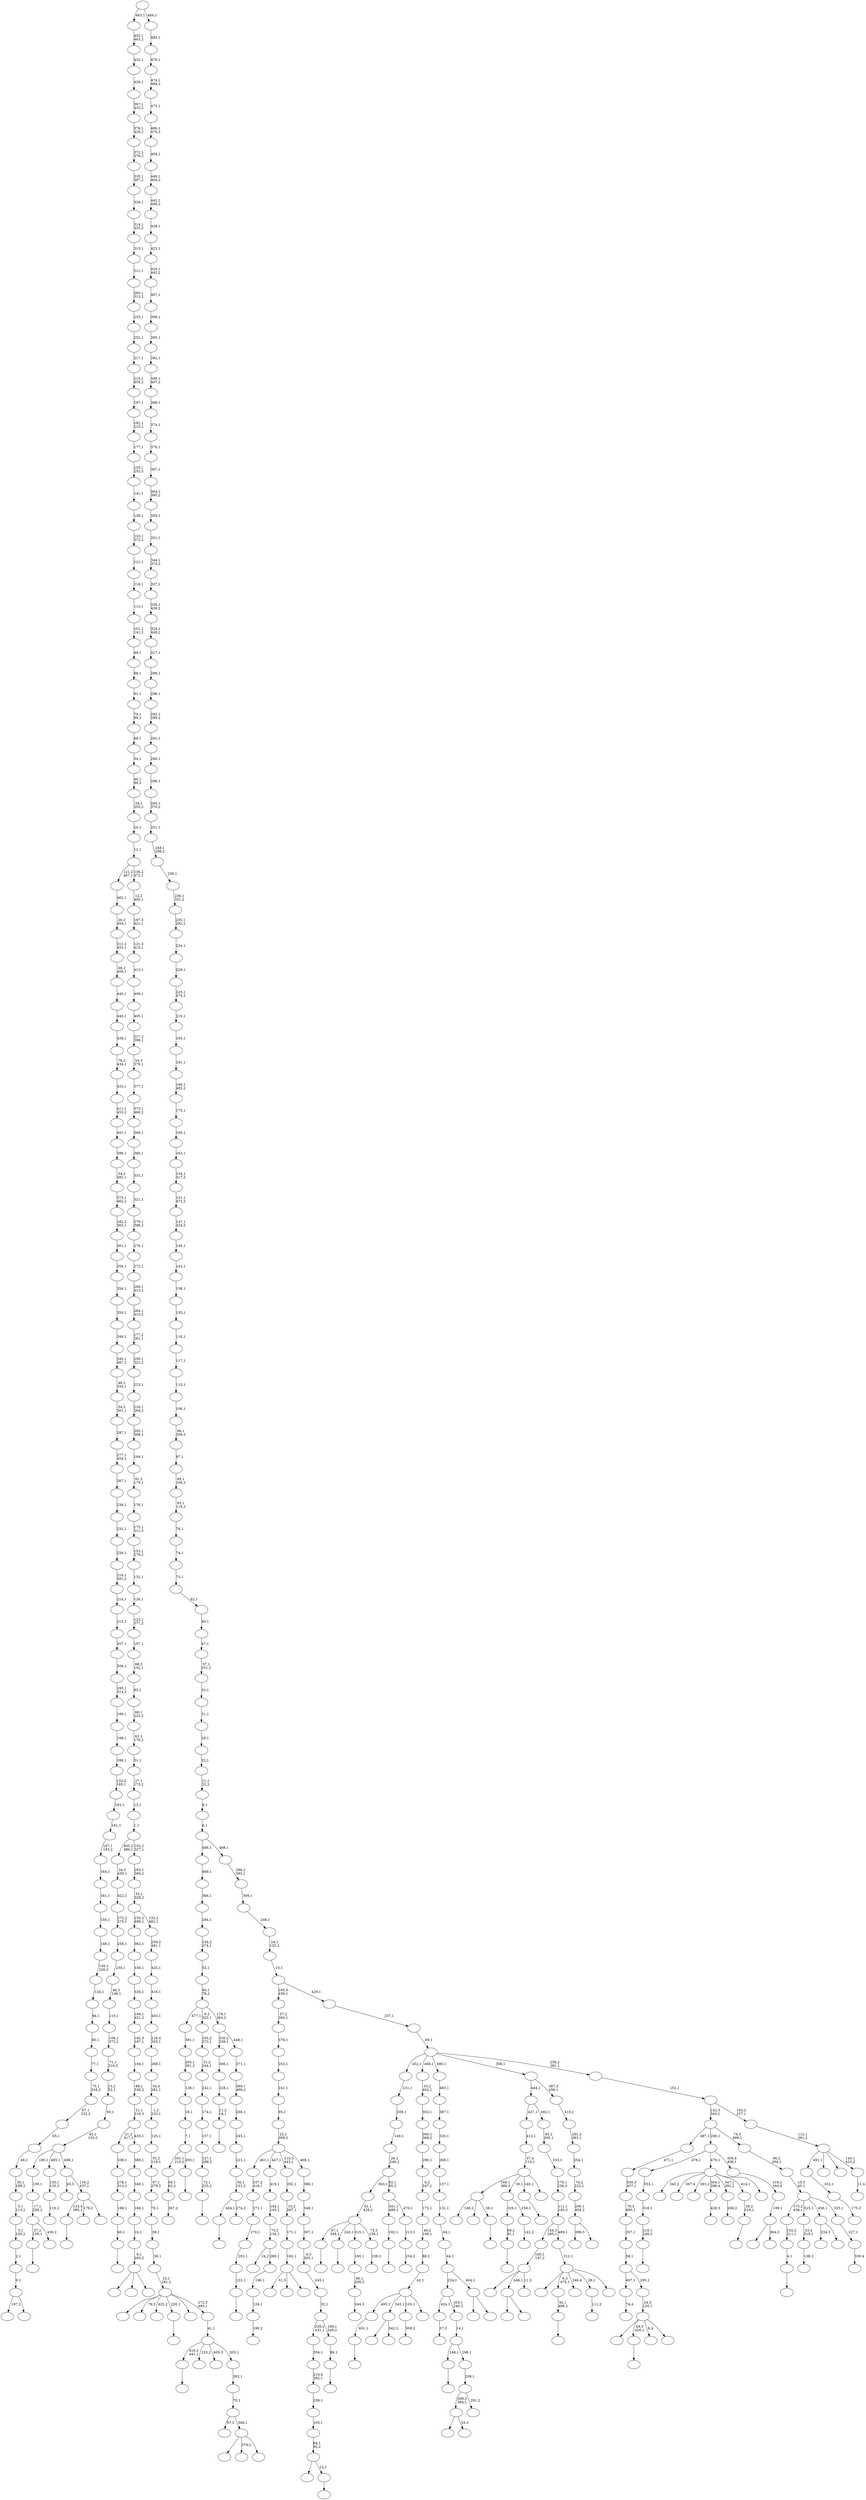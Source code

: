 digraph T {
	600 [label=""]
	599 [label=""]
	598 [label=""]
	597 [label=""]
	596 [label=""]
	595 [label=""]
	594 [label=""]
	593 [label=""]
	592 [label=""]
	591 [label=""]
	590 [label=""]
	589 [label=""]
	588 [label=""]
	587 [label=""]
	586 [label=""]
	585 [label=""]
	584 [label=""]
	583 [label=""]
	582 [label=""]
	581 [label=""]
	580 [label=""]
	579 [label=""]
	578 [label=""]
	577 [label=""]
	576 [label=""]
	575 [label=""]
	574 [label=""]
	573 [label=""]
	572 [label=""]
	571 [label=""]
	570 [label=""]
	569 [label=""]
	568 [label=""]
	567 [label=""]
	566 [label=""]
	565 [label=""]
	564 [label=""]
	563 [label=""]
	562 [label=""]
	561 [label=""]
	560 [label=""]
	559 [label=""]
	558 [label=""]
	557 [label=""]
	556 [label=""]
	555 [label=""]
	554 [label=""]
	553 [label=""]
	552 [label=""]
	551 [label=""]
	550 [label=""]
	549 [label=""]
	548 [label=""]
	547 [label=""]
	546 [label=""]
	545 [label=""]
	544 [label=""]
	543 [label=""]
	542 [label=""]
	541 [label=""]
	540 [label=""]
	539 [label=""]
	538 [label=""]
	537 [label=""]
	536 [label=""]
	535 [label=""]
	534 [label=""]
	533 [label=""]
	532 [label=""]
	531 [label=""]
	530 [label=""]
	529 [label=""]
	528 [label=""]
	527 [label=""]
	526 [label=""]
	525 [label=""]
	524 [label=""]
	523 [label=""]
	522 [label=""]
	521 [label=""]
	520 [label=""]
	519 [label=""]
	518 [label=""]
	517 [label=""]
	516 [label=""]
	515 [label=""]
	514 [label=""]
	513 [label=""]
	512 [label=""]
	511 [label=""]
	510 [label=""]
	509 [label=""]
	508 [label=""]
	507 [label=""]
	506 [label=""]
	505 [label=""]
	504 [label=""]
	503 [label=""]
	502 [label=""]
	501 [label=""]
	500 [label=""]
	499 [label=""]
	498 [label=""]
	497 [label=""]
	496 [label=""]
	495 [label=""]
	494 [label=""]
	493 [label=""]
	492 [label=""]
	491 [label=""]
	490 [label=""]
	489 [label=""]
	488 [label=""]
	487 [label=""]
	486 [label=""]
	485 [label=""]
	484 [label=""]
	483 [label=""]
	482 [label=""]
	481 [label=""]
	480 [label=""]
	479 [label=""]
	478 [label=""]
	477 [label=""]
	476 [label=""]
	475 [label=""]
	474 [label=""]
	473 [label=""]
	472 [label=""]
	471 [label=""]
	470 [label=""]
	469 [label=""]
	468 [label=""]
	467 [label=""]
	466 [label=""]
	465 [label=""]
	464 [label=""]
	463 [label=""]
	462 [label=""]
	461 [label=""]
	460 [label=""]
	459 [label=""]
	458 [label=""]
	457 [label=""]
	456 [label=""]
	455 [label=""]
	454 [label=""]
	453 [label=""]
	452 [label=""]
	451 [label=""]
	450 [label=""]
	449 [label=""]
	448 [label=""]
	447 [label=""]
	446 [label=""]
	445 [label=""]
	444 [label=""]
	443 [label=""]
	442 [label=""]
	441 [label=""]
	440 [label=""]
	439 [label=""]
	438 [label=""]
	437 [label=""]
	436 [label=""]
	435 [label=""]
	434 [label=""]
	433 [label=""]
	432 [label=""]
	431 [label=""]
	430 [label=""]
	429 [label=""]
	428 [label=""]
	427 [label=""]
	426 [label=""]
	425 [label=""]
	424 [label=""]
	423 [label=""]
	422 [label=""]
	421 [label=""]
	420 [label=""]
	419 [label=""]
	418 [label=""]
	417 [label=""]
	416 [label=""]
	415 [label=""]
	414 [label=""]
	413 [label=""]
	412 [label=""]
	411 [label=""]
	410 [label=""]
	409 [label=""]
	408 [label=""]
	407 [label=""]
	406 [label=""]
	405 [label=""]
	404 [label=""]
	403 [label=""]
	402 [label=""]
	401 [label=""]
	400 [label=""]
	399 [label=""]
	398 [label=""]
	397 [label=""]
	396 [label=""]
	395 [label=""]
	394 [label=""]
	393 [label=""]
	392 [label=""]
	391 [label=""]
	390 [label=""]
	389 [label=""]
	388 [label=""]
	387 [label=""]
	386 [label=""]
	385 [label=""]
	384 [label=""]
	383 [label=""]
	382 [label=""]
	381 [label=""]
	380 [label=""]
	379 [label=""]
	378 [label=""]
	377 [label=""]
	376 [label=""]
	375 [label=""]
	374 [label=""]
	373 [label=""]
	372 [label=""]
	371 [label=""]
	370 [label=""]
	369 [label=""]
	368 [label=""]
	367 [label=""]
	366 [label=""]
	365 [label=""]
	364 [label=""]
	363 [label=""]
	362 [label=""]
	361 [label=""]
	360 [label=""]
	359 [label=""]
	358 [label=""]
	357 [label=""]
	356 [label=""]
	355 [label=""]
	354 [label=""]
	353 [label=""]
	352 [label=""]
	351 [label=""]
	350 [label=""]
	349 [label=""]
	348 [label=""]
	347 [label=""]
	346 [label=""]
	345 [label=""]
	344 [label=""]
	343 [label=""]
	342 [label=""]
	341 [label=""]
	340 [label=""]
	339 [label=""]
	338 [label=""]
	337 [label=""]
	336 [label=""]
	335 [label=""]
	334 [label=""]
	333 [label=""]
	332 [label=""]
	331 [label=""]
	330 [label=""]
	329 [label=""]
	328 [label=""]
	327 [label=""]
	326 [label=""]
	325 [label=""]
	324 [label=""]
	323 [label=""]
	322 [label=""]
	321 [label=""]
	320 [label=""]
	319 [label=""]
	318 [label=""]
	317 [label=""]
	316 [label=""]
	315 [label=""]
	314 [label=""]
	313 [label=""]
	312 [label=""]
	311 [label=""]
	310 [label=""]
	309 [label=""]
	308 [label=""]
	307 [label=""]
	306 [label=""]
	305 [label=""]
	304 [label=""]
	303 [label=""]
	302 [label=""]
	301 [label=""]
	300 [label=""]
	299 [label=""]
	298 [label=""]
	297 [label=""]
	296 [label=""]
	295 [label=""]
	294 [label=""]
	293 [label=""]
	292 [label=""]
	291 [label=""]
	290 [label=""]
	289 [label=""]
	288 [label=""]
	287 [label=""]
	286 [label=""]
	285 [label=""]
	284 [label=""]
	283 [label=""]
	282 [label=""]
	281 [label=""]
	280 [label=""]
	279 [label=""]
	278 [label=""]
	277 [label=""]
	276 [label=""]
	275 [label=""]
	274 [label=""]
	273 [label=""]
	272 [label=""]
	271 [label=""]
	270 [label=""]
	269 [label=""]
	268 [label=""]
	267 [label=""]
	266 [label=""]
	265 [label=""]
	264 [label=""]
	263 [label=""]
	262 [label=""]
	261 [label=""]
	260 [label=""]
	259 [label=""]
	258 [label=""]
	257 [label=""]
	256 [label=""]
	255 [label=""]
	254 [label=""]
	253 [label=""]
	252 [label=""]
	251 [label=""]
	250 [label=""]
	249 [label=""]
	248 [label=""]
	247 [label=""]
	246 [label=""]
	245 [label=""]
	244 [label=""]
	243 [label=""]
	242 [label=""]
	241 [label=""]
	240 [label=""]
	239 [label=""]
	238 [label=""]
	237 [label=""]
	236 [label=""]
	235 [label=""]
	234 [label=""]
	233 [label=""]
	232 [label=""]
	231 [label=""]
	230 [label=""]
	229 [label=""]
	228 [label=""]
	227 [label=""]
	226 [label=""]
	225 [label=""]
	224 [label=""]
	223 [label=""]
	222 [label=""]
	221 [label=""]
	220 [label=""]
	219 [label=""]
	218 [label=""]
	217 [label=""]
	216 [label=""]
	215 [label=""]
	214 [label=""]
	213 [label=""]
	212 [label=""]
	211 [label=""]
	210 [label=""]
	209 [label=""]
	208 [label=""]
	207 [label=""]
	206 [label=""]
	205 [label=""]
	204 [label=""]
	203 [label=""]
	202 [label=""]
	201 [label=""]
	200 [label=""]
	199 [label=""]
	198 [label=""]
	197 [label=""]
	196 [label=""]
	195 [label=""]
	194 [label=""]
	193 [label=""]
	192 [label=""]
	191 [label=""]
	190 [label=""]
	189 [label=""]
	188 [label=""]
	187 [label=""]
	186 [label=""]
	185 [label=""]
	184 [label=""]
	183 [label=""]
	182 [label=""]
	181 [label=""]
	180 [label=""]
	179 [label=""]
	178 [label=""]
	177 [label=""]
	176 [label=""]
	175 [label=""]
	174 [label=""]
	173 [label=""]
	172 [label=""]
	171 [label=""]
	170 [label=""]
	169 [label=""]
	168 [label=""]
	167 [label=""]
	166 [label=""]
	165 [label=""]
	164 [label=""]
	163 [label=""]
	162 [label=""]
	161 [label=""]
	160 [label=""]
	159 [label=""]
	158 [label=""]
	157 [label=""]
	156 [label=""]
	155 [label=""]
	154 [label=""]
	153 [label=""]
	152 [label=""]
	151 [label=""]
	150 [label=""]
	149 [label=""]
	148 [label=""]
	147 [label=""]
	146 [label=""]
	145 [label=""]
	144 [label=""]
	143 [label=""]
	142 [label=""]
	141 [label=""]
	140 [label=""]
	139 [label=""]
	138 [label=""]
	137 [label=""]
	136 [label=""]
	135 [label=""]
	134 [label=""]
	133 [label=""]
	132 [label=""]
	131 [label=""]
	130 [label=""]
	129 [label=""]
	128 [label=""]
	127 [label=""]
	126 [label=""]
	125 [label=""]
	124 [label=""]
	123 [label=""]
	122 [label=""]
	121 [label=""]
	120 [label=""]
	119 [label=""]
	118 [label=""]
	117 [label=""]
	116 [label=""]
	115 [label=""]
	114 [label=""]
	113 [label=""]
	112 [label=""]
	111 [label=""]
	110 [label=""]
	109 [label=""]
	108 [label=""]
	107 [label=""]
	106 [label=""]
	105 [label=""]
	104 [label=""]
	103 [label=""]
	102 [label=""]
	101 [label=""]
	100 [label=""]
	99 [label=""]
	98 [label=""]
	97 [label=""]
	96 [label=""]
	95 [label=""]
	94 [label=""]
	93 [label=""]
	92 [label=""]
	91 [label=""]
	90 [label=""]
	89 [label=""]
	88 [label=""]
	87 [label=""]
	86 [label=""]
	85 [label=""]
	84 [label=""]
	83 [label=""]
	82 [label=""]
	81 [label=""]
	80 [label=""]
	79 [label=""]
	78 [label=""]
	77 [label=""]
	76 [label=""]
	75 [label=""]
	74 [label=""]
	73 [label=""]
	72 [label=""]
	71 [label=""]
	70 [label=""]
	69 [label=""]
	68 [label=""]
	67 [label=""]
	66 [label=""]
	65 [label=""]
	64 [label=""]
	63 [label=""]
	62 [label=""]
	61 [label=""]
	60 [label=""]
	59 [label=""]
	58 [label=""]
	57 [label=""]
	56 [label=""]
	55 [label=""]
	54 [label=""]
	53 [label=""]
	52 [label=""]
	51 [label=""]
	50 [label=""]
	49 [label=""]
	48 [label=""]
	47 [label=""]
	46 [label=""]
	45 [label=""]
	44 [label=""]
	43 [label=""]
	42 [label=""]
	41 [label=""]
	40 [label=""]
	39 [label=""]
	38 [label=""]
	37 [label=""]
	36 [label=""]
	35 [label=""]
	34 [label=""]
	33 [label=""]
	32 [label=""]
	31 [label=""]
	30 [label=""]
	29 [label=""]
	28 [label=""]
	27 [label=""]
	26 [label=""]
	25 [label=""]
	24 [label=""]
	23 [label=""]
	22 [label=""]
	21 [label=""]
	20 [label=""]
	19 [label=""]
	18 [label=""]
	17 [label=""]
	16 [label=""]
	15 [label=""]
	14 [label=""]
	13 [label=""]
	12 [label=""]
	11 [label=""]
	10 [label=""]
	9 [label=""]
	8 [label=""]
	7 [label=""]
	6 [label=""]
	5 [label=""]
	4 [label=""]
	3 [label=""]
	2 [label=""]
	1 [label=""]
	0 [label=""]
	599 -> 600 [label=""]
	596 -> 597 [label=""]
	594 -> 595 [label=""]
	592 -> 593 [label=""]
	591 -> 592 [label="60,1"]
	590 -> 591 [label="198,1"]
	589 -> 590 [label="278,1\n314,3"]
	588 -> 589 [label="338,1"]
	584 -> 599 [label="27,2\n156,1"]
	584 -> 585 [label="430,2"]
	583 -> 584 [label="17,1\n256,2"]
	582 -> 583 [label="159,1"]
	580 -> 581 [label="110,2"]
	579 -> 580 [label="130,1\n133,3"]
	576 -> 577 [label=""]
	575 -> 576 [label="192,1"]
	567 -> 568 [label="344,3"]
	566 -> 567 [label="90,1\n209,2"]
	565 -> 566 [label="160,1"]
	563 -> 564 [label=""]
	562 -> 563 [label="4,1"]
	561 -> 562 [label="152,2\n211,1"]
	559 -> 560 [label="367,2"]
	558 -> 559 [label="59,1\n62,2"]
	556 -> 557 [label=""]
	555 -> 558 [label="201,1\n210,2"]
	555 -> 556 [label="293,1"]
	554 -> 555 [label="7,1"]
	553 -> 554 [label="18,1"]
	552 -> 553 [label="128,1"]
	551 -> 552 [label="263,1\n391,2"]
	550 -> 551 [label="391,1"]
	548 -> 549 [label=""]
	547 -> 548 [label="69,2\n81,1"]
	545 -> 546 [label=""]
	542 -> 543 [label="37,3"]
	539 -> 540 [label=""]
	538 -> 539 [label="218,1\n249,2"]
	537 -> 538 [label="318,1"]
	536 -> 537 [label="353,1"]
	532 -> 533 [label=""]
	530 -> 586 [label="197,2"]
	530 -> 531 [label=""]
	529 -> 530 [label="0,1"]
	528 -> 529 [label="2,1"]
	527 -> 528 [label="3,1\n150,2"]
	526 -> 527 [label="5,1\n113,2"]
	525 -> 526 [label="35,1\n189,2"]
	524 -> 525 [label="48,1"]
	523 -> 524 [label="65,1"]
	522 -> 523 [label="67,1\n232,2"]
	521 -> 522 [label="75,1\n334,2"]
	520 -> 521 [label="77,1"]
	519 -> 520 [label="80,1"]
	518 -> 519 [label="94,1"]
	517 -> 518 [label="124,1"]
	516 -> 517 [label="139,1\n226,2"]
	515 -> 516 [label="148,1"]
	514 -> 515 [label="150,1"]
	513 -> 514 [label="161,1"]
	512 -> 513 [label="164,1"]
	511 -> 512 [label="167,1\n183,2"]
	510 -> 511 [label="181,1"]
	509 -> 510 [label="183,1"]
	508 -> 509 [label="133,2\n185,1"]
	507 -> 508 [label="186,1"]
	506 -> 507 [label="188,1"]
	505 -> 506 [label="189,1"]
	504 -> 505 [label="195,1\n314,2"]
	503 -> 504 [label="204,1"]
	502 -> 503 [label="207,1"]
	501 -> 502 [label="212,1"]
	500 -> 501 [label="214,1"]
	499 -> 500 [label="219,1\n401,2"]
	498 -> 499 [label="226,1"]
	497 -> 498 [label="232,1"]
	496 -> 497 [label="238,1"]
	495 -> 496 [label="267,1"]
	494 -> 495 [label="277,1\n454,2"]
	493 -> 494 [label="287,1"]
	492 -> 493 [label="54,2\n301,1"]
	491 -> 492 [label="46,2\n334,1"]
	490 -> 491 [label="345,1\n467,2"]
	489 -> 490 [label="349,1"]
	488 -> 489 [label="350,1"]
	487 -> 488 [label="356,1"]
	486 -> 487 [label="358,1"]
	485 -> 486 [label="361,1"]
	484 -> 485 [label="182,2\n365,1"]
	483 -> 484 [label="375,1\n462,2"]
	482 -> 483 [label="34,2\n382,1"]
	481 -> 482 [label="396,1"]
	480 -> 481 [label="401,1"]
	479 -> 480 [label="411,1\n453,2"]
	478 -> 479 [label="433,1"]
	477 -> 478 [label="79,2\n434,1"]
	476 -> 477 [label="438,1"]
	475 -> 476 [label="440,1"]
	474 -> 475 [label="445,1"]
	473 -> 474 [label="68,2\n450,1"]
	472 -> 473 [label="311,2\n453,1"]
	471 -> 472 [label="20,2\n454,1"]
	470 -> 471 [label="462,1"]
	468 -> 469 [label=""]
	467 -> 468 [label="451,1"]
	464 -> 465 [label=""]
	463 -> 464 [label="92,1\n488,3"]
	459 -> 534 [label=""]
	459 -> 460 [label="33,3"]
	457 -> 458 [label=""]
	453 -> 454 [label=""]
	452 -> 453 [label="11,2\n16,1"]
	451 -> 452 [label="228,1"]
	450 -> 451 [label="306,1"]
	446 -> 598 [label=""]
	446 -> 447 [label="342,2"]
	444 -> 445 [label=""]
	442 -> 443 [label="175,3"]
	441 -> 442 [label="332,1"]
	439 -> 440 [label=""]
	438 -> 541 [label="168,2"]
	438 -> 449 [label=""]
	438 -> 439 [label="38,1"]
	436 -> 437 [label=""]
	435 -> 436 [label="72,1\n225,2"]
	434 -> 435 [label="127,1\n289,2"]
	433 -> 434 [label="157,1"]
	432 -> 433 [label="174,1"]
	431 -> 432 [label="242,1"]
	430 -> 431 [label="31,2\n244,1"]
	429 -> 430 [label="165,2\n273,1"]
	427 -> 428 [label="138,2"]
	426 -> 427 [label="33,4\n310,1"]
	423 -> 424 [label="239,2"]
	422 -> 596 [label="57,1\n344,2"]
	422 -> 594 [label="240,1"]
	422 -> 565 [label="315,1"]
	422 -> 423 [label="73,3\n158,1"]
	421 -> 422 [label="61,1\n429,2"]
	418 -> 419 [label="142,2"]
	417 -> 547 [label="329,1"]
	417 -> 418 [label="258,1"]
	415 -> 416 [label=""]
	414 -> 415 [label="122,1"]
	413 -> 414 [label="202,1"]
	412 -> 413 [label="270,1"]
	411 -> 412 [label="271,1"]
	410 -> 411 [label="337,2\n418,1"]
	407 -> 532 [label="494,1"]
	407 -> 408 [label="274,2"]
	406 -> 407 [label="56,1\n151,2"]
	405 -> 406 [label="221,1"]
	404 -> 405 [label="245,1"]
	403 -> 404 [label="266,1"]
	402 -> 403 [label="369,1\n469,2"]
	401 -> 402 [label="371,1"]
	400 -> 450 [label="330,2\n339,1"]
	400 -> 401 [label="448,1"]
	399 -> 550 [label="477,1"]
	399 -> 429 [label="9,2\n322,1"]
	399 -> 400 [label="178,1\n364,2"]
	398 -> 399 [label="40,1\n78,2"]
	397 -> 398 [label="53,1"]
	396 -> 397 [label="154,2\n274,1"]
	395 -> 396 [label="284,1"]
	394 -> 395 [label="366,1"]
	393 -> 394 [label="469,1"]
	391 -> 392 [label="429,3"]
	389 -> 390 [label=""]
	387 -> 388 [label=""]
	386 -> 572 [label=""]
	386 -> 387 [label="15,1"]
	385 -> 386 [label="84,1\n85,2"]
	384 -> 385 [label="105,1"]
	383 -> 384 [label="259,1"]
	382 -> 383 [label="210,4\n282,1"]
	381 -> 382 [label="354,1"]
	379 -> 380 [label="206,2"]
	376 -> 377 [label="309,2"]
	374 -> 375 [label=""]
	373 -> 374 [label="29,2\n316,1"]
	371 -> 372 [label="74,4"]
	368 -> 369 [label=""]
	365 -> 366 [label=""]
	363 -> 364 [label="190,2"]
	362 -> 363 [label="129,1"]
	361 -> 362 [label="196,1"]
	360 -> 570 [label="24,2"]
	360 -> 361 [label="280,1"]
	359 -> 360 [label="73,2\n134,1"]
	358 -> 359 [label="144,1\n145,2"]
	357 -> 358 [label="419,1"]
	353 -> 587 [label=""]
	353 -> 409 [label=""]
	353 -> 354 [label=""]
	352 -> 353 [label="8,1\n283,2"]
	351 -> 352 [label="19,1"]
	350 -> 351 [label="166,1"]
	349 -> 350 [label="340,1"]
	348 -> 349 [label="380,1"]
	347 -> 588 [label="21,2\n417,1"]
	347 -> 348 [label="435,1"]
	346 -> 347 [label="21,1\n216,3"]
	345 -> 346 [label="89,1\n336,2"]
	344 -> 345 [label="104,1"]
	343 -> 344 [label="182,3\n187,1"]
	342 -> 343 [label="194,1\n421,2"]
	341 -> 342 [label="326,1"]
	340 -> 341 [label="336,1"]
	339 -> 340 [label="362,1"]
	336 -> 438 [label="168,1\n388,3"]
	336 -> 417 [label="30,1"]
	336 -> 389 [label="140,1"]
	336 -> 337 [label=""]
	335 -> 336 [label="37,4\n114,1"]
	334 -> 335 [label="412,1"]
	332 -> 573 [label="343,2"]
	332 -> 448 [label="367,4"]
	332 -> 425 [label="393,2"]
	332 -> 391 [label="304,1\n399,4"]
	332 -> 379 [label="347,1\n392,2"]
	332 -> 373 [label="414,1"]
	332 -> 333 [label=""]
	330 -> 355 [label=""]
	330 -> 331 [label=""]
	328 -> 461 [label=""]
	328 -> 330 [label="446,1"]
	328 -> 329 [label="11,3"]
	327 -> 328 [label="100,1\n147,2"]
	325 -> 574 [label=""]
	325 -> 444 [label="49,3\n426,1"]
	325 -> 338 [label="6,4"]
	325 -> 326 [label=""]
	324 -> 325 [label="24,3\n120,1"]
	323 -> 371 [label="497,1"]
	323 -> 324 [label="295,1"]
	322 -> 323 [label="58,1"]
	321 -> 322 [label="357,1"]
	320 -> 321 [label="78,3\n400,1"]
	319 -> 320 [label="330,3\n457,1"]
	318 -> 319 [label="471,1"]
	314 -> 315 [label="234,2"]
	313 -> 314 [label="213,1"]
	312 -> 575 [label="341,1\n488,2"]
	312 -> 313 [label="470,1"]
	311 -> 421 [label="363,1"]
	311 -> 312 [label="82,1\n85,3"]
	310 -> 311 [label="26,1\n246,2"]
	309 -> 310 [label="149,1"]
	308 -> 309 [label="209,1"]
	307 -> 308 [label="231,1"]
	305 -> 462 [label=""]
	305 -> 306 [label="364,3"]
	304 -> 305 [label="199,1"]
	303 -> 304 [label="319,1\n344,4"]
	302 -> 536 [label="478,1"]
	302 -> 332 [label="479,1"]
	302 -> 303 [label="309,4\n409,1"]
	299 -> 467 [label="495,1"]
	299 -> 446 [label="342,1"]
	299 -> 376 [label="103,1"]
	299 -> 300 [label=""]
	298 -> 299 [label="42,1"]
	297 -> 298 [label="88,1"]
	296 -> 297 [label="49,2\n108,1"]
	295 -> 296 [label="172,1"]
	294 -> 295 [label="6,2\n247,1"]
	293 -> 294 [label="290,1"]
	292 -> 293 [label="300,1\n388,2"]
	291 -> 292 [label="302,1"]
	290 -> 291 [label="33,2\n402,1"]
	288 -> 578 [label="234,3"]
	288 -> 289 [label=""]
	284 -> 285 [label="111,2"]
	281 -> 420 [label="31,3"]
	281 -> 317 [label=""]
	281 -> 282 [label=""]
	280 -> 281 [label="162,1"]
	279 -> 280 [label="171,1"]
	278 -> 279 [label="10,2\n297,1"]
	277 -> 278 [label="352,1"]
	274 -> 457 [label="133,4\n385,1"]
	274 -> 301 [label="179,2"]
	274 -> 275 [label=""]
	273 -> 378 [label="20,3"]
	273 -> 274 [label="116,2\n437,1"]
	272 -> 582 [label="180,1"]
	272 -> 579 [label="485,1"]
	272 -> 273 [label="498,1"]
	271 -> 272 [label="43,1\n153,2"]
	270 -> 271 [label="50,1"]
	269 -> 270 [label="13,2\n52,1"]
	268 -> 269 [label="71,1\n216,2"]
	267 -> 268 [label="109,1\n373,2"]
	266 -> 267 [label="110,1"]
	265 -> 266 [label="46,3\n146,1"]
	264 -> 265 [label="230,1"]
	263 -> 264 [label="256,1"]
	262 -> 263 [label="272,2\n275,1"]
	261 -> 262 [label="422,1"]
	260 -> 261 [label="34,3\n430,1"]
	258 -> 535 [label=""]
	258 -> 356 [label="379,2"]
	258 -> 259 [label=""]
	257 -> 367 [label="97,2"]
	257 -> 258 [label="346,1"]
	256 -> 257 [label="70,1"]
	255 -> 256 [label="262,1"]
	254 -> 545 [label="416,2\n441,1"]
	254 -> 455 [label="233,2"]
	254 -> 286 [label="405,3"]
	254 -> 255 [label="303,1"]
	253 -> 254 [label="41,1"]
	252 -> 544 [label=""]
	252 -> 466 [label="79,3"]
	252 -> 370 [label="425,2"]
	252 -> 365 [label="220,1"]
	252 -> 283 [label=""]
	252 -> 253 [label="272,3\n493,1"]
	251 -> 252 [label="23,1\n281,2"]
	250 -> 251 [label="36,1"]
	249 -> 250 [label="39,1"]
	248 -> 249 [label="76,1"]
	247 -> 248 [label="97,1\n279,2"]
	246 -> 247 [label="55,2\n119,1"]
	245 -> 246 [label="125,1"]
	244 -> 245 [label="1,2\n233,1"]
	243 -> 244 [label="34,4\n281,1"]
	242 -> 243 [label="288,1"]
	241 -> 242 [label="216,4\n355,1"]
	240 -> 241 [label="403,1"]
	239 -> 240 [label="416,1"]
	238 -> 239 [label="425,1"]
	237 -> 238 [label="250,2\n481,1"]
	236 -> 339 [label="155,2\n496,1"]
	236 -> 237 [label="132,2\n482,1"]
	235 -> 236 [label="55,1\n328,2"]
	234 -> 235 [label="283,1\n360,2"]
	233 -> 260 [label="405,2\n480,1"]
	233 -> 234 [label="102,2\n327,1"]
	232 -> 233 [label="1,1"]
	231 -> 232 [label="13,1"]
	230 -> 231 [label="27,1\n173,2"]
	229 -> 230 [label="51,1"]
	228 -> 229 [label="63,1\n176,2"]
	227 -> 228 [label="66,1\n223,2"]
	226 -> 227 [label="93,1"]
	225 -> 226 [label="68,3\n102,1"]
	224 -> 225 [label="107,1"]
	223 -> 224 [label="123,1\n377,2"]
	222 -> 223 [label="126,1"]
	221 -> 222 [label="132,1"]
	220 -> 221 [label="153,1\n276,2"]
	219 -> 220 [label="173,1\n311,3"]
	218 -> 219 [label="176,1"]
	217 -> 218 [label="91,2\n179,1"]
	216 -> 217 [label="184,1"]
	215 -> 216 [label="205,1\n368,2"]
	214 -> 215 [label="216,1\n264,2"]
	213 -> 214 [label="223,1"]
	212 -> 213 [label="250,1\n321,2"]
	211 -> 212 [label="177,2\n261,1"]
	210 -> 211 [label="264,1\n415,2"]
	209 -> 210 [label="269,1\n413,2"]
	208 -> 209 [label="272,1"]
	207 -> 208 [label="276,1"]
	206 -> 207 [label="279,1\n398,2"]
	205 -> 206 [label="321,1"]
	204 -> 205 [label="331,1"]
	203 -> 204 [label="360,1"]
	202 -> 203 [label="368,1"]
	201 -> 202 [label="373,1\n460,2"]
	200 -> 201 [label="377,1"]
	199 -> 200 [label="54,3\n379,1"]
	198 -> 199 [label="217,2\n398,1"]
	197 -> 198 [label="405,1"]
	196 -> 197 [label="406,1"]
	195 -> 196 [label="413,1"]
	194 -> 195 [label="121,3\n415,1"]
	193 -> 194 [label="197,3\n421,1"]
	192 -> 193 [label="12,2\n460,1"]
	191 -> 470 [label="121,2\n467,1"]
	191 -> 192 [label="136,2\n472,1"]
	190 -> 191 [label="12,1"]
	189 -> 190 [label="20,1"]
	188 -> 189 [label="34,1\n255,2"]
	187 -> 188 [label="46,1\n99,2"]
	186 -> 187 [label="54,1"]
	185 -> 186 [label="68,1"]
	184 -> 185 [label="79,1\n98,2"]
	183 -> 184 [label="91,1"]
	182 -> 183 [label="98,1"]
	181 -> 182 [label="99,1"]
	180 -> 181 [label="101,1\n141,2"]
	179 -> 180 [label="113,1"]
	178 -> 179 [label="116,1"]
	177 -> 178 [label="121,1"]
	176 -> 177 [label="133,1\n372,2"]
	175 -> 176 [label="136,1"]
	174 -> 175 [label="141,1"]
	173 -> 174 [label="155,1\n252,2"]
	172 -> 173 [label="177,1"]
	171 -> 172 [label="182,1\n215,2"]
	170 -> 171 [label="197,1"]
	169 -> 170 [label="215,1\n455,2"]
	168 -> 169 [label="217,1"]
	167 -> 168 [label="252,1"]
	166 -> 167 [label="255,1"]
	165 -> 166 [label="265,1\n313,2"]
	164 -> 165 [label="311,1"]
	163 -> 164 [label="313,1"]
	162 -> 163 [label="314,1\n335,2"]
	161 -> 162 [label="328,1"]
	160 -> 161 [label="335,1\n397,2"]
	159 -> 160 [label="372,1\n376,2"]
	158 -> 159 [label="376,1\n428,2"]
	157 -> 158 [label="397,1\n432,2"]
	156 -> 157 [label="428,1"]
	155 -> 156 [label="432,1"]
	154 -> 155 [label="455,1\n463,2"]
	152 -> 459 [label="309,3\n384,1"]
	152 -> 153 [label="291,2"]
	151 -> 152 [label="208,1"]
	150 -> 368 [label="248,1"]
	150 -> 151 [label="296,1"]
	149 -> 150 [label="14,1"]
	148 -> 542 [label="424,1"]
	148 -> 149 [label="203,1\n246,3"]
	146 -> 569 [label=""]
	146 -> 463 [label="6,3\n475,1"]
	146 -> 456 [label="246,4"]
	146 -> 284 [label="28,1"]
	146 -> 147 [label=""]
	145 -> 146 [label="312,1"]
	144 -> 327 [label="154,3\n285,1"]
	144 -> 145 [label="489,1"]
	143 -> 144 [label="111,1\n145,3"]
	142 -> 143 [label="170,1\n236,3"]
	141 -> 142 [label="333,1"]
	140 -> 141 [label="83,2\n390,1"]
	139 -> 334 [label="427,1"]
	139 -> 140 [label="492,1"]
	137 -> 138 [label=""]
	136 -> 137 [label="86,1"]
	135 -> 381 [label="229,2\n431,1"]
	135 -> 136 [label="169,1\n348,2"]
	134 -> 135 [label="32,1"]
	133 -> 134 [label="243,1"]
	132 -> 133 [label="9,3\n305,1"]
	131 -> 132 [label="307,1"]
	130 -> 131 [label="348,1"]
	129 -> 130 [label="386,1"]
	128 -> 410 [label="461,1"]
	128 -> 357 [label="447,1"]
	128 -> 277 [label="210,3\n443,1"]
	128 -> 129 [label="408,1"]
	127 -> 128 [label="25,1\n399,2"]
	126 -> 127 [label="95,1"]
	125 -> 126 [label="241,1"]
	124 -> 125 [label="253,1"]
	123 -> 124 [label="378,1"]
	122 -> 123 [label="37,2\n394,1"]
	120 -> 121 [label="330,4"]
	119 -> 120 [label="227,1"]
	118 -> 561 [label="175,2\n458,1"]
	118 -> 426 [label="323,1"]
	118 -> 288 [label="456,1"]
	118 -> 119 [label="325,1"]
	117 -> 118 [label="10,3\n45,1"]
	116 -> 117 [label="96,2\n294,1"]
	115 -> 318 [label="487,1"]
	115 -> 302 [label="206,1"]
	115 -> 116 [label="74,3\n499,1"]
	113 -> 571 [label=""]
	113 -> 114 [label=""]
	112 -> 148 [label="224,1"]
	112 -> 113 [label="404,1"]
	111 -> 112 [label="44,1"]
	110 -> 111 [label="64,1"]
	109 -> 110 [label="131,1"]
	108 -> 109 [label="137,1"]
	107 -> 108 [label="268,1"]
	106 -> 107 [label="320,1"]
	105 -> 106 [label="387,1"]
	104 -> 105 [label="465,1"]
	102 -> 276 [label="399,3"]
	102 -> 103 [label=""]
	101 -> 102 [label="200,1\n459,2"]
	100 -> 101 [label="74,2\n222,1"]
	99 -> 100 [label="254,1"]
	98 -> 99 [label="291,3\n383,1"]
	97 -> 98 [label="410,1"]
	96 -> 139 [label="444,1"]
	96 -> 97 [label="367,3\n459,1"]
	94 -> 95 [label="11,4"]
	93 -> 441 [label="491,1"]
	93 -> 316 [label=""]
	93 -> 287 [label=""]
	93 -> 94 [label="143,1\n423,2"]
	92 -> 93 [label="112,1\n381,2"]
	91 -> 115 [label="142,3\n343,1"]
	91 -> 92 [label="163,2\n257,1"]
	90 -> 91 [label="152,1"]
	89 -> 307 [label="452,1"]
	89 -> 290 [label="468,1"]
	89 -> 104 [label="490,1"]
	89 -> 96 [label="308,1"]
	89 -> 90 [label="236,2\n381,1"]
	88 -> 89 [label="69,1"]
	87 -> 88 [label="237,1"]
	86 -> 122 [label="165,3\n436,1"]
	86 -> 87 [label="429,1"]
	85 -> 86 [label="10,1"]
	84 -> 85 [label="24,1\n135,2"]
	83 -> 84 [label="246,1"]
	82 -> 83 [label="309,1"]
	81 -> 82 [label="286,2\n393,1"]
	80 -> 393 [label="486,1"]
	80 -> 81 [label="488,1"]
	79 -> 80 [label="6,1"]
	78 -> 79 [label="9,1"]
	77 -> 78 [label="11,1\n22,2"]
	76 -> 77 [label="22,1"]
	75 -> 76 [label="29,1"]
	74 -> 75 [label="31,1"]
	73 -> 74 [label="33,1"]
	72 -> 73 [label="37,1\n251,2"]
	71 -> 72 [label="47,1"]
	70 -> 71 [label="49,1"]
	69 -> 70 [label="62,1"]
	68 -> 69 [label="73,1"]
	67 -> 68 [label="74,1"]
	66 -> 67 [label="78,1"]
	65 -> 66 [label="83,1\n118,2"]
	64 -> 65 [label="85,1\n106,2"]
	63 -> 64 [label="87,1"]
	62 -> 63 [label="96,1\n359,2"]
	61 -> 62 [label="106,1"]
	60 -> 61 [label="115,1"]
	59 -> 60 [label="117,1"]
	58 -> 59 [label="118,1"]
	57 -> 58 [label="135,1"]
	56 -> 57 [label="138,1"]
	55 -> 56 [label="142,1"]
	54 -> 55 [label="145,1"]
	53 -> 54 [label="147,1\n324,2"]
	52 -> 53 [label="151,1\n473,2"]
	51 -> 52 [label="154,1\n317,2"]
	50 -> 51 [label="163,1"]
	49 -> 50 [label="165,1"]
	48 -> 49 [label="175,1"]
	47 -> 48 [label="190,1\n483,2"]
	46 -> 47 [label="191,1"]
	45 -> 46 [label="193,1"]
	44 -> 45 [label="210,1"]
	43 -> 44 [label="225,1\n474,2"]
	42 -> 43 [label="229,1"]
	41 -> 42 [label="234,1"]
	40 -> 41 [label="235,1\n292,2"]
	39 -> 40 [label="236,1\n351,2"]
	38 -> 39 [label="239,1"]
	37 -> 38 [label="249,1\n298,2"]
	36 -> 37 [label="251,1"]
	35 -> 36 [label="260,1\n370,2"]
	34 -> 35 [label="286,1"]
	33 -> 34 [label="289,1"]
	32 -> 33 [label="291,1"]
	31 -> 32 [label="292,1\n299,2"]
	30 -> 31 [label="298,1"]
	29 -> 30 [label="299,1"]
	28 -> 29 [label="317,1"]
	27 -> 28 [label="324,1\n449,2"]
	26 -> 27 [label="330,1\n439,2"]
	25 -> 26 [label="337,1"]
	24 -> 25 [label="344,1\n374,2"]
	23 -> 24 [label="351,1"]
	22 -> 23 [label="359,1"]
	21 -> 22 [label="364,1\n395,2"]
	20 -> 21 [label="367,1"]
	19 -> 20 [label="370,1"]
	18 -> 19 [label="374,1"]
	17 -> 18 [label="388,1"]
	16 -> 17 [label="389,1\n407,2"]
	15 -> 16 [label="392,1"]
	14 -> 15 [label="395,1"]
	13 -> 14 [label="399,1"]
	12 -> 13 [label="407,1"]
	11 -> 12 [label="420,1\n442,2"]
	10 -> 11 [label="423,1"]
	9 -> 10 [label="439,1"]
	8 -> 9 [label="442,1\n466,2"]
	7 -> 8 [label="449,1\n464,2"]
	6 -> 7 [label="464,1"]
	5 -> 6 [label="466,1\n476,2"]
	4 -> 5 [label="473,1"]
	3 -> 4 [label="474,1\n484,2"]
	2 -> 3 [label="476,1"]
	1 -> 2 [label="483,1"]
	0 -> 154 [label="463,1"]
	0 -> 1 [label="484,1"]
}
